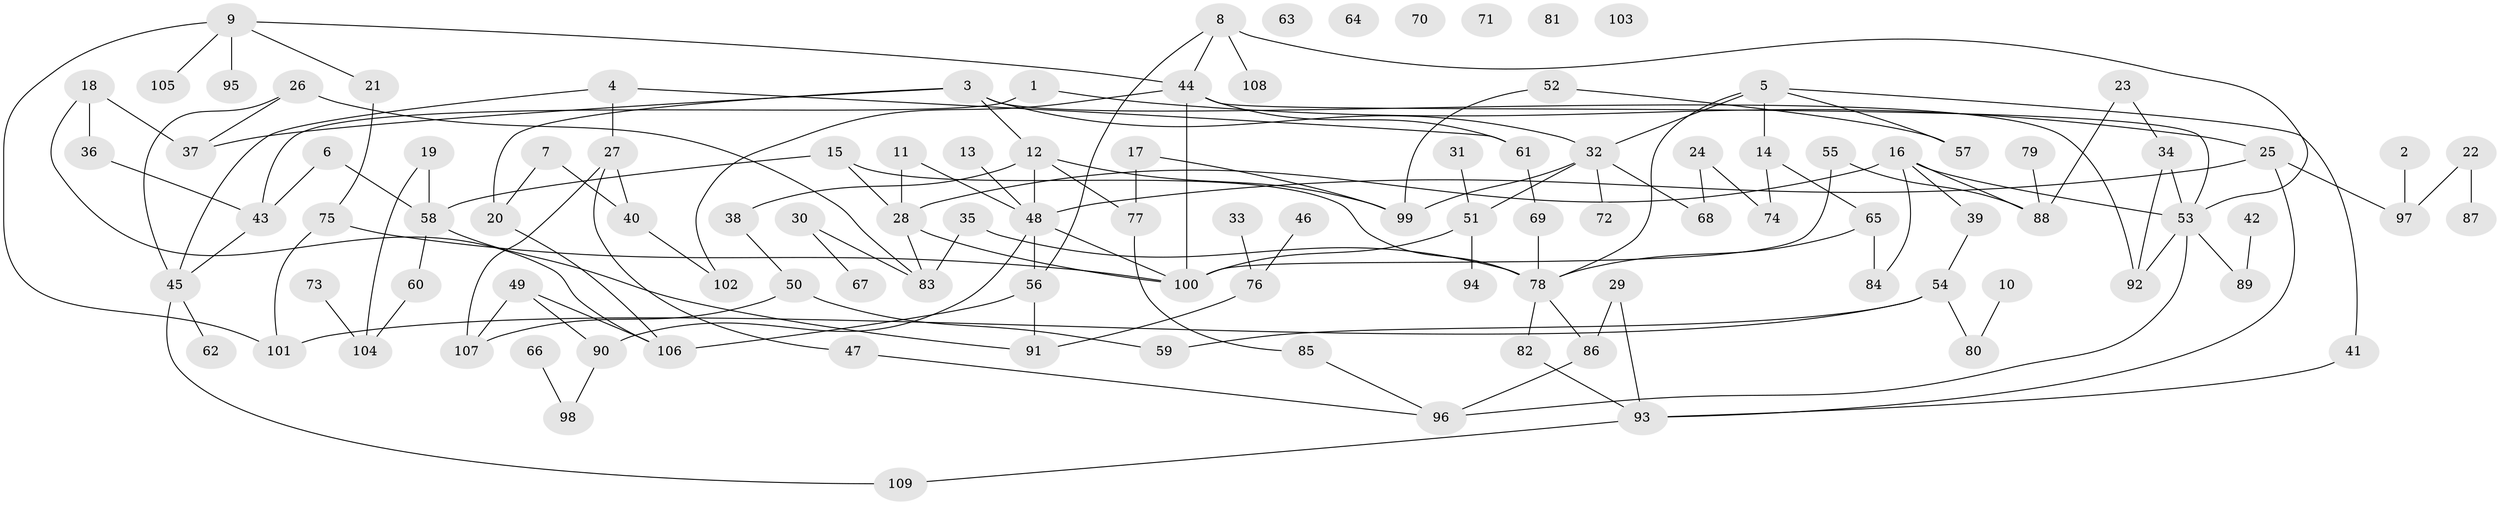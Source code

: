 // coarse degree distribution, {2: 0.2236842105263158, 5: 0.07894736842105263, 6: 0.039473684210526314, 10: 0.02631578947368421, 3: 0.18421052631578946, 4: 0.09210526315789473, 1: 0.2236842105263158, 8: 0.013157894736842105, 7: 0.039473684210526314, 0: 0.07894736842105263}
// Generated by graph-tools (version 1.1) at 2025/16/03/04/25 18:16:35]
// undirected, 109 vertices, 145 edges
graph export_dot {
graph [start="1"]
  node [color=gray90,style=filled];
  1;
  2;
  3;
  4;
  5;
  6;
  7;
  8;
  9;
  10;
  11;
  12;
  13;
  14;
  15;
  16;
  17;
  18;
  19;
  20;
  21;
  22;
  23;
  24;
  25;
  26;
  27;
  28;
  29;
  30;
  31;
  32;
  33;
  34;
  35;
  36;
  37;
  38;
  39;
  40;
  41;
  42;
  43;
  44;
  45;
  46;
  47;
  48;
  49;
  50;
  51;
  52;
  53;
  54;
  55;
  56;
  57;
  58;
  59;
  60;
  61;
  62;
  63;
  64;
  65;
  66;
  67;
  68;
  69;
  70;
  71;
  72;
  73;
  74;
  75;
  76;
  77;
  78;
  79;
  80;
  81;
  82;
  83;
  84;
  85;
  86;
  87;
  88;
  89;
  90;
  91;
  92;
  93;
  94;
  95;
  96;
  97;
  98;
  99;
  100;
  101;
  102;
  103;
  104;
  105;
  106;
  107;
  108;
  109;
  1 -- 25;
  1 -- 43;
  2 -- 97;
  3 -- 12;
  3 -- 20;
  3 -- 32;
  3 -- 37;
  3 -- 92;
  4 -- 27;
  4 -- 45;
  4 -- 61;
  5 -- 14;
  5 -- 32;
  5 -- 41;
  5 -- 57;
  5 -- 78;
  6 -- 43;
  6 -- 58;
  7 -- 20;
  7 -- 40;
  8 -- 44;
  8 -- 53;
  8 -- 56;
  8 -- 108;
  9 -- 21;
  9 -- 44;
  9 -- 95;
  9 -- 101;
  9 -- 105;
  10 -- 80;
  11 -- 28;
  11 -- 48;
  12 -- 38;
  12 -- 48;
  12 -- 77;
  12 -- 99;
  13 -- 48;
  14 -- 65;
  14 -- 74;
  15 -- 28;
  15 -- 58;
  15 -- 78;
  16 -- 28;
  16 -- 39;
  16 -- 53;
  16 -- 84;
  16 -- 88;
  17 -- 77;
  17 -- 99;
  18 -- 36;
  18 -- 37;
  18 -- 106;
  19 -- 58;
  19 -- 104;
  20 -- 106;
  21 -- 75;
  22 -- 87;
  22 -- 97;
  23 -- 34;
  23 -- 88;
  24 -- 68;
  24 -- 74;
  25 -- 48;
  25 -- 93;
  25 -- 97;
  26 -- 37;
  26 -- 45;
  26 -- 83;
  27 -- 40;
  27 -- 47;
  27 -- 107;
  28 -- 83;
  28 -- 100;
  29 -- 86;
  29 -- 93;
  30 -- 67;
  30 -- 83;
  31 -- 51;
  32 -- 51;
  32 -- 68;
  32 -- 72;
  32 -- 99;
  33 -- 76;
  34 -- 53;
  34 -- 92;
  35 -- 78;
  35 -- 83;
  36 -- 43;
  38 -- 50;
  39 -- 54;
  40 -- 102;
  41 -- 93;
  42 -- 89;
  43 -- 45;
  44 -- 53;
  44 -- 61;
  44 -- 100;
  44 -- 102;
  45 -- 62;
  45 -- 109;
  46 -- 76;
  47 -- 96;
  48 -- 56;
  48 -- 90;
  48 -- 100;
  49 -- 90;
  49 -- 106;
  49 -- 107;
  50 -- 59;
  50 -- 107;
  51 -- 94;
  51 -- 100;
  52 -- 57;
  52 -- 99;
  53 -- 89;
  53 -- 92;
  53 -- 96;
  54 -- 59;
  54 -- 80;
  54 -- 101;
  55 -- 88;
  55 -- 100;
  56 -- 91;
  56 -- 106;
  58 -- 60;
  58 -- 91;
  60 -- 104;
  61 -- 69;
  65 -- 78;
  65 -- 84;
  66 -- 98;
  69 -- 78;
  73 -- 104;
  75 -- 100;
  75 -- 101;
  76 -- 91;
  77 -- 85;
  78 -- 82;
  78 -- 86;
  79 -- 88;
  82 -- 93;
  85 -- 96;
  86 -- 96;
  90 -- 98;
  93 -- 109;
}

